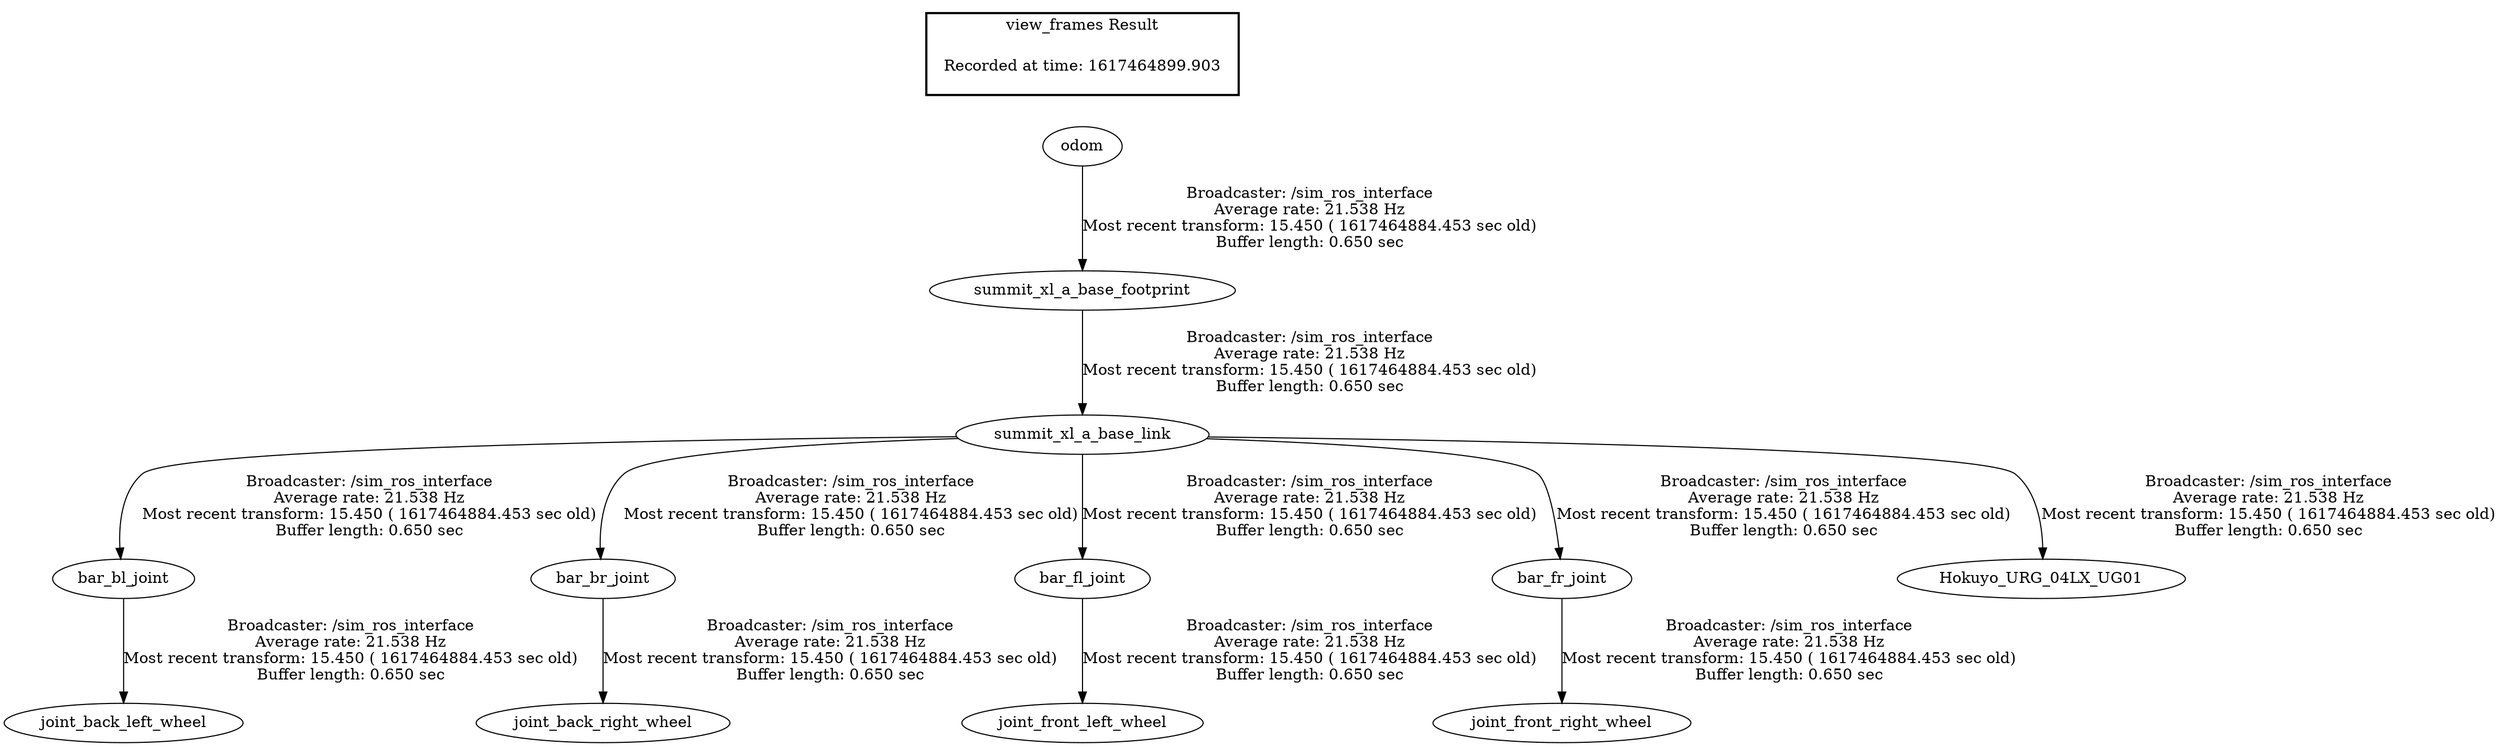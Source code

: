digraph G {
"odom" -> "summit_xl_a_base_footprint"[label="Broadcaster: /sim_ros_interface\nAverage rate: 21.538 Hz\nMost recent transform: 15.450 ( 1617464884.453 sec old)\nBuffer length: 0.650 sec\n"];
"summit_xl_a_base_footprint" -> "summit_xl_a_base_link"[label="Broadcaster: /sim_ros_interface\nAverage rate: 21.538 Hz\nMost recent transform: 15.450 ( 1617464884.453 sec old)\nBuffer length: 0.650 sec\n"];
"summit_xl_a_base_link" -> "bar_bl_joint"[label="Broadcaster: /sim_ros_interface\nAverage rate: 21.538 Hz\nMost recent transform: 15.450 ( 1617464884.453 sec old)\nBuffer length: 0.650 sec\n"];
"summit_xl_a_base_link" -> "bar_br_joint"[label="Broadcaster: /sim_ros_interface\nAverage rate: 21.538 Hz\nMost recent transform: 15.450 ( 1617464884.453 sec old)\nBuffer length: 0.650 sec\n"];
"summit_xl_a_base_link" -> "bar_fl_joint"[label="Broadcaster: /sim_ros_interface\nAverage rate: 21.538 Hz\nMost recent transform: 15.450 ( 1617464884.453 sec old)\nBuffer length: 0.650 sec\n"];
"summit_xl_a_base_link" -> "bar_fr_joint"[label="Broadcaster: /sim_ros_interface\nAverage rate: 21.538 Hz\nMost recent transform: 15.450 ( 1617464884.453 sec old)\nBuffer length: 0.650 sec\n"];
"summit_xl_a_base_link" -> "Hokuyo_URG_04LX_UG01"[label="Broadcaster: /sim_ros_interface\nAverage rate: 21.538 Hz\nMost recent transform: 15.450 ( 1617464884.453 sec old)\nBuffer length: 0.650 sec\n"];
"bar_bl_joint" -> "joint_back_left_wheel"[label="Broadcaster: /sim_ros_interface\nAverage rate: 21.538 Hz\nMost recent transform: 15.450 ( 1617464884.453 sec old)\nBuffer length: 0.650 sec\n"];
"bar_br_joint" -> "joint_back_right_wheel"[label="Broadcaster: /sim_ros_interface\nAverage rate: 21.538 Hz\nMost recent transform: 15.450 ( 1617464884.453 sec old)\nBuffer length: 0.650 sec\n"];
"bar_fl_joint" -> "joint_front_left_wheel"[label="Broadcaster: /sim_ros_interface\nAverage rate: 21.538 Hz\nMost recent transform: 15.450 ( 1617464884.453 sec old)\nBuffer length: 0.650 sec\n"];
"bar_fr_joint" -> "joint_front_right_wheel"[label="Broadcaster: /sim_ros_interface\nAverage rate: 21.538 Hz\nMost recent transform: 15.450 ( 1617464884.453 sec old)\nBuffer length: 0.650 sec\n"];
edge [style=invis];
 subgraph cluster_legend { style=bold; color=black; label ="view_frames Result";
"Recorded at time: 1617464899.903"[ shape=plaintext ] ;
 }->"odom";
}